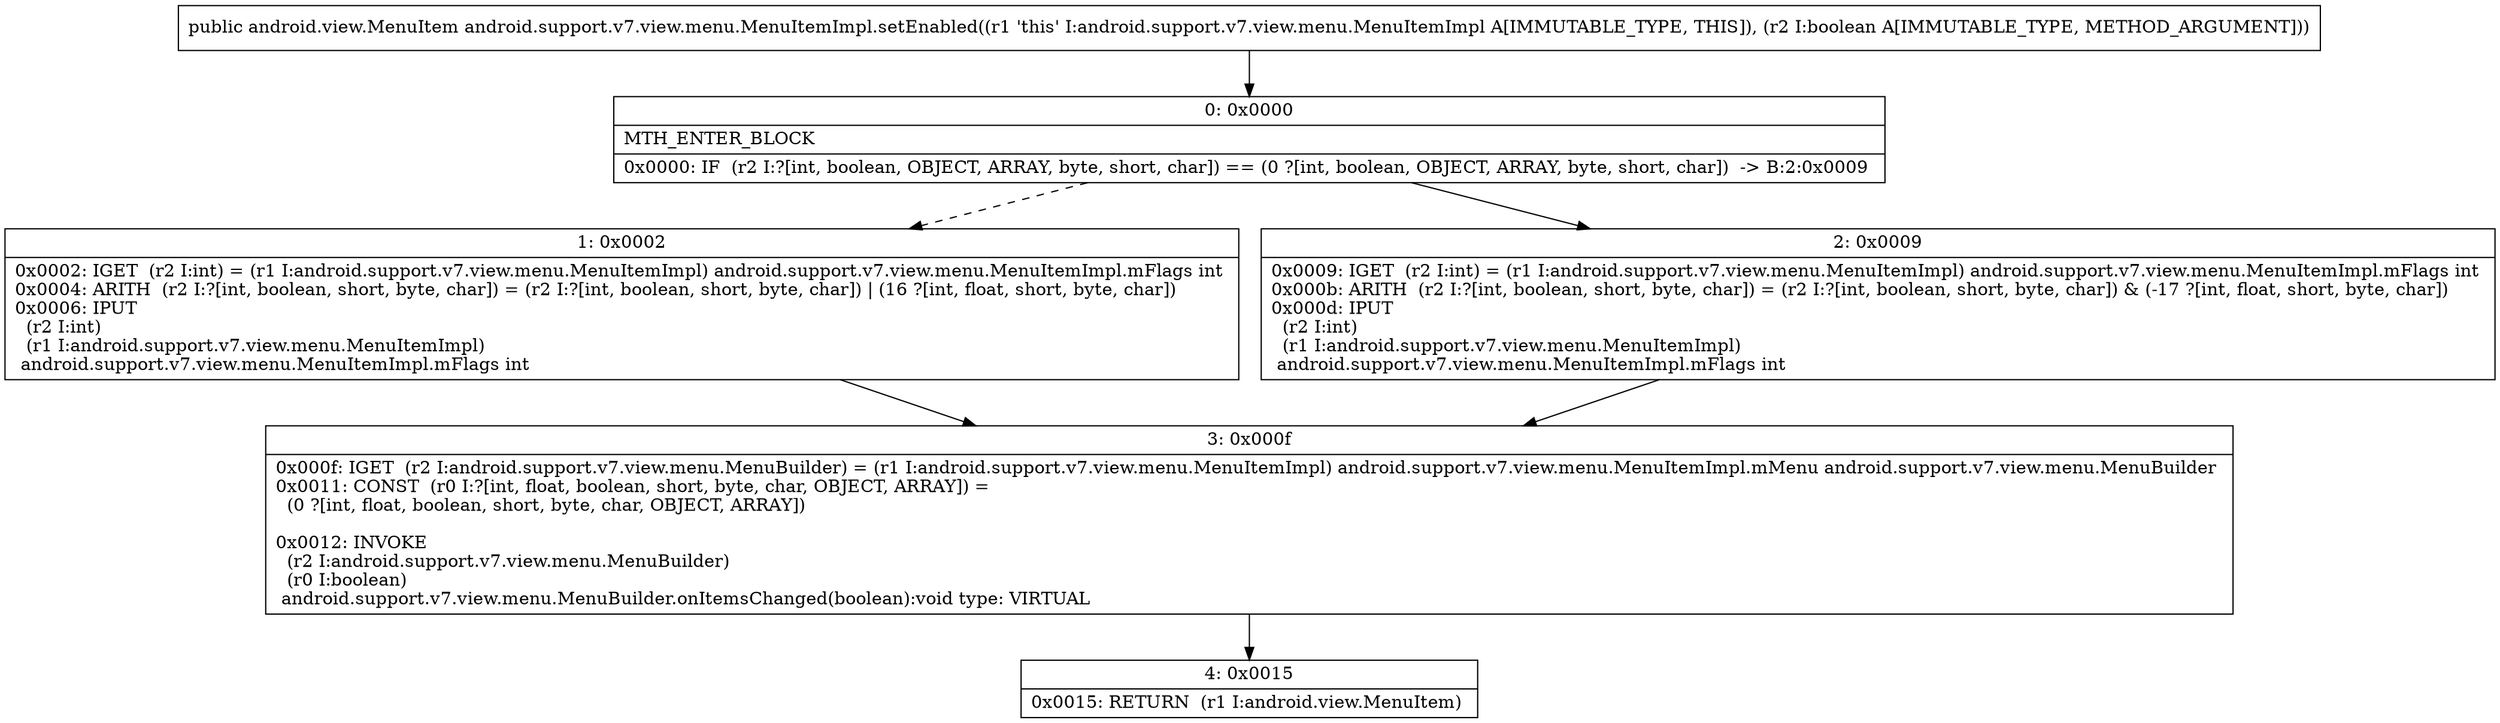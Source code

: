 digraph "CFG forandroid.support.v7.view.menu.MenuItemImpl.setEnabled(Z)Landroid\/view\/MenuItem;" {
Node_0 [shape=record,label="{0\:\ 0x0000|MTH_ENTER_BLOCK\l|0x0000: IF  (r2 I:?[int, boolean, OBJECT, ARRAY, byte, short, char]) == (0 ?[int, boolean, OBJECT, ARRAY, byte, short, char])  \-\> B:2:0x0009 \l}"];
Node_1 [shape=record,label="{1\:\ 0x0002|0x0002: IGET  (r2 I:int) = (r1 I:android.support.v7.view.menu.MenuItemImpl) android.support.v7.view.menu.MenuItemImpl.mFlags int \l0x0004: ARITH  (r2 I:?[int, boolean, short, byte, char]) = (r2 I:?[int, boolean, short, byte, char]) \| (16 ?[int, float, short, byte, char]) \l0x0006: IPUT  \l  (r2 I:int)\l  (r1 I:android.support.v7.view.menu.MenuItemImpl)\l android.support.v7.view.menu.MenuItemImpl.mFlags int \l}"];
Node_2 [shape=record,label="{2\:\ 0x0009|0x0009: IGET  (r2 I:int) = (r1 I:android.support.v7.view.menu.MenuItemImpl) android.support.v7.view.menu.MenuItemImpl.mFlags int \l0x000b: ARITH  (r2 I:?[int, boolean, short, byte, char]) = (r2 I:?[int, boolean, short, byte, char]) & (\-17 ?[int, float, short, byte, char]) \l0x000d: IPUT  \l  (r2 I:int)\l  (r1 I:android.support.v7.view.menu.MenuItemImpl)\l android.support.v7.view.menu.MenuItemImpl.mFlags int \l}"];
Node_3 [shape=record,label="{3\:\ 0x000f|0x000f: IGET  (r2 I:android.support.v7.view.menu.MenuBuilder) = (r1 I:android.support.v7.view.menu.MenuItemImpl) android.support.v7.view.menu.MenuItemImpl.mMenu android.support.v7.view.menu.MenuBuilder \l0x0011: CONST  (r0 I:?[int, float, boolean, short, byte, char, OBJECT, ARRAY]) = \l  (0 ?[int, float, boolean, short, byte, char, OBJECT, ARRAY])\l \l0x0012: INVOKE  \l  (r2 I:android.support.v7.view.menu.MenuBuilder)\l  (r0 I:boolean)\l android.support.v7.view.menu.MenuBuilder.onItemsChanged(boolean):void type: VIRTUAL \l}"];
Node_4 [shape=record,label="{4\:\ 0x0015|0x0015: RETURN  (r1 I:android.view.MenuItem) \l}"];
MethodNode[shape=record,label="{public android.view.MenuItem android.support.v7.view.menu.MenuItemImpl.setEnabled((r1 'this' I:android.support.v7.view.menu.MenuItemImpl A[IMMUTABLE_TYPE, THIS]), (r2 I:boolean A[IMMUTABLE_TYPE, METHOD_ARGUMENT])) }"];
MethodNode -> Node_0;
Node_0 -> Node_1[style=dashed];
Node_0 -> Node_2;
Node_1 -> Node_3;
Node_2 -> Node_3;
Node_3 -> Node_4;
}

